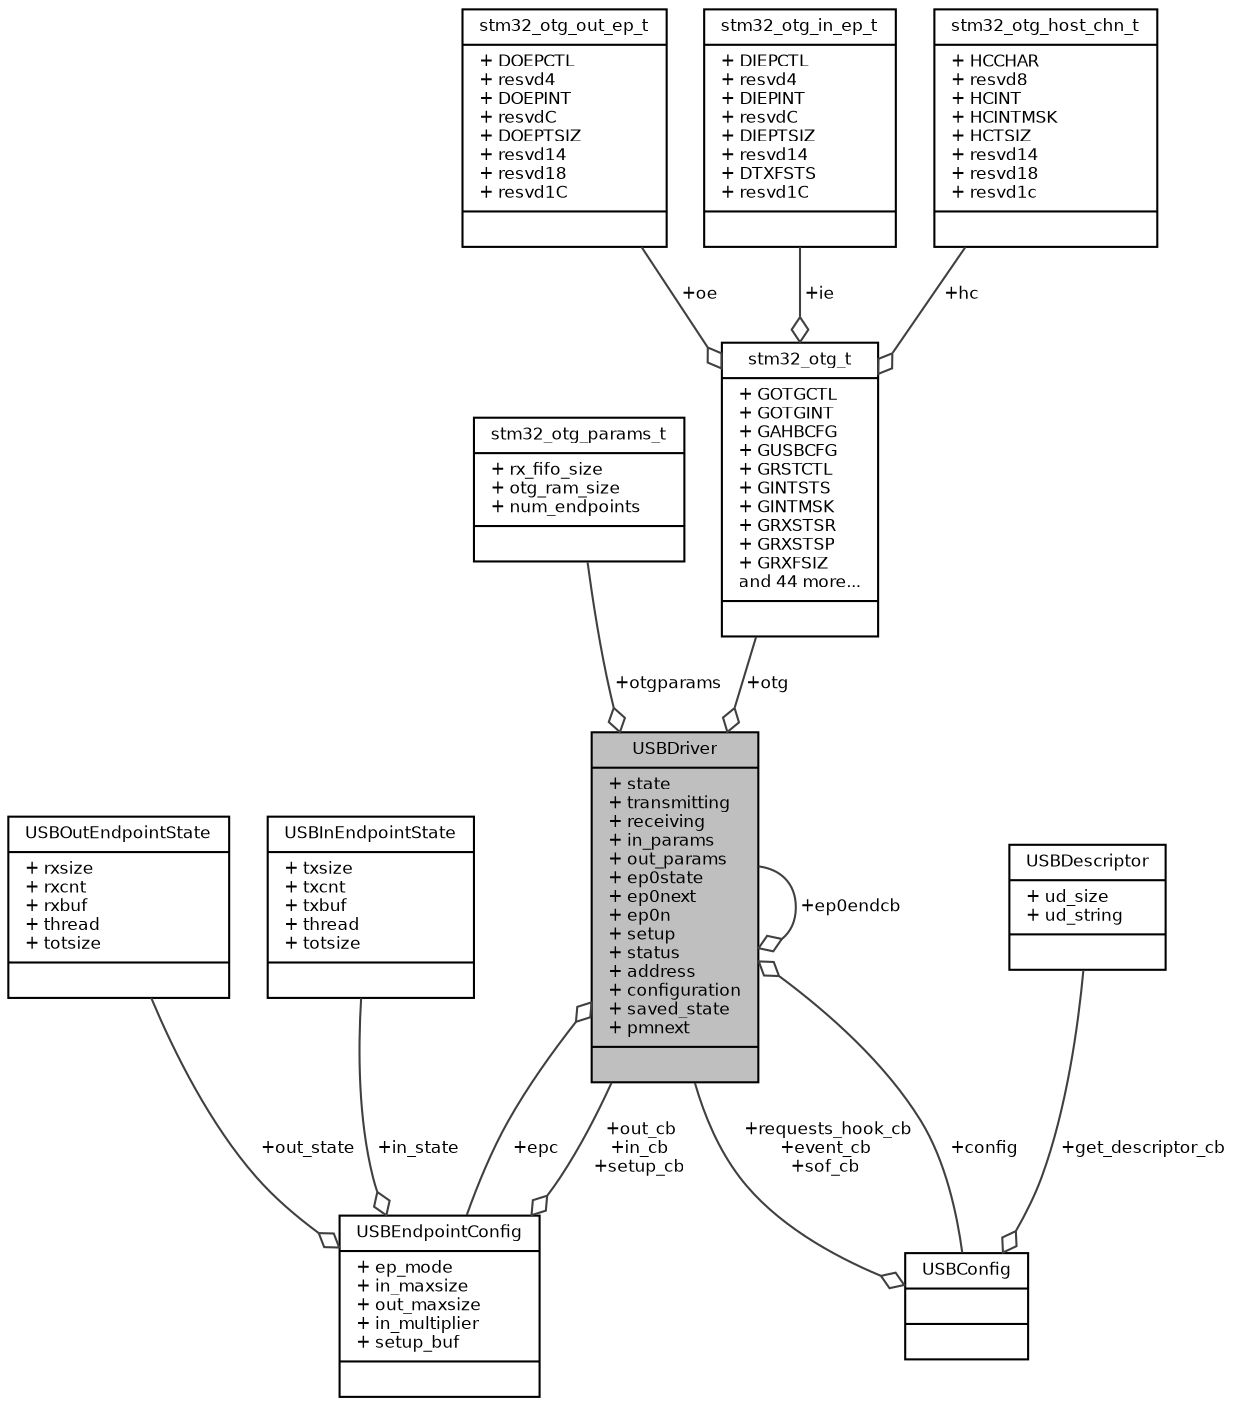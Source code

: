 digraph "USBDriver"
{
  bgcolor="transparent";
  edge [fontname="Helvetica",fontsize="8",labelfontname="Helvetica",labelfontsize="8"];
  node [fontname="Helvetica",fontsize="8",shape=record];
  Node1 [label="{USBDriver\n|+ state\l+ transmitting\l+ receiving\l+ in_params\l+ out_params\l+ ep0state\l+ ep0next\l+ ep0n\l+ setup\l+ status\l+ address\l+ configuration\l+ saved_state\l+ pmnext\l|}",height=0.2,width=0.4,color="black", fillcolor="grey75", style="filled", fontcolor="black"];
  Node2 -> Node1 [color="grey25",fontsize="8",style="solid",label=" +config" ,arrowhead="odiamond",fontname="Helvetica"];
  Node2 [label="{USBConfig\n||}",height=0.2,width=0.4,color="black",URL="$struct_u_s_b_config.html",tooltip="Type of an USB driver configuration structure. "];
  Node3 -> Node2 [color="grey25",fontsize="8",style="solid",label=" +get_descriptor_cb" ,arrowhead="odiamond",fontname="Helvetica"];
  Node3 [label="{USBDescriptor\n|+ ud_size\l+ ud_string\l|}",height=0.2,width=0.4,color="black",URL="$struct_u_s_b_descriptor.html",tooltip="Type of an USB descriptor. "];
  Node1 -> Node2 [color="grey25",fontsize="8",style="solid",label=" +requests_hook_cb\n+event_cb\n+sof_cb" ,arrowhead="odiamond",fontname="Helvetica"];
  Node4 -> Node1 [color="grey25",fontsize="8",style="solid",label=" +otgparams" ,arrowhead="odiamond",fontname="Helvetica"];
  Node4 [label="{stm32_otg_params_t\n|+ rx_fifo_size\l+ otg_ram_size\l+ num_endpoints\l|}",height=0.2,width=0.4,color="black",URL="$structstm32__otg__params__t.html",tooltip="Peripheral-specific parameters block. "];
  Node1 -> Node1 [color="grey25",fontsize="8",style="solid",label=" +ep0endcb" ,arrowhead="odiamond",fontname="Helvetica"];
  Node5 -> Node1 [color="grey25",fontsize="8",style="solid",label=" +epc" ,arrowhead="odiamond",fontname="Helvetica"];
  Node5 [label="{USBEndpointConfig\n|+ ep_mode\l+ in_maxsize\l+ out_maxsize\l+ in_multiplier\l+ setup_buf\l|}",height=0.2,width=0.4,color="black",URL="$struct_u_s_b_endpoint_config.html",tooltip="Type of an USB endpoint configuration structure. "];
  Node6 -> Node5 [color="grey25",fontsize="8",style="solid",label=" +out_state" ,arrowhead="odiamond",fontname="Helvetica"];
  Node6 [label="{USBOutEndpointState\n|+ rxsize\l+ rxcnt\l+ rxbuf\l+ thread\l+ totsize\l|}",height=0.2,width=0.4,color="black",URL="$struct_u_s_b_out_endpoint_state.html",tooltip="Type of an OUT endpoint state structure. "];
  Node1 -> Node5 [color="grey25",fontsize="8",style="solid",label=" +out_cb\n+in_cb\n+setup_cb" ,arrowhead="odiamond",fontname="Helvetica"];
  Node7 -> Node5 [color="grey25",fontsize="8",style="solid",label=" +in_state" ,arrowhead="odiamond",fontname="Helvetica"];
  Node7 [label="{USBInEndpointState\n|+ txsize\l+ txcnt\l+ txbuf\l+ thread\l+ totsize\l|}",height=0.2,width=0.4,color="black",URL="$struct_u_s_b_in_endpoint_state.html",tooltip="Type of an IN endpoint state structure. "];
  Node8 -> Node1 [color="grey25",fontsize="8",style="solid",label=" +otg" ,arrowhead="odiamond",fontname="Helvetica"];
  Node8 [label="{stm32_otg_t\n|+ GOTGCTL\l+ GOTGINT\l+ GAHBCFG\l+ GUSBCFG\l+ GRSTCTL\l+ GINTSTS\l+ GINTMSK\l+ GRXSTSR\l+ GRXSTSP\l+ GRXFSIZ\land 44 more...\l|}",height=0.2,width=0.4,color="black",URL="$structstm32__otg__t.html",tooltip="USB registers memory map. "];
  Node9 -> Node8 [color="grey25",fontsize="8",style="solid",label=" +oe" ,arrowhead="odiamond",fontname="Helvetica"];
  Node9 [label="{stm32_otg_out_ep_t\n|+ DOEPCTL\l+ resvd4\l+ DOEPINT\l+ resvdC\l+ DOEPTSIZ\l+ resvd14\l+ resvd18\l+ resvd1C\l|}",height=0.2,width=0.4,color="black",URL="$structstm32__otg__out__ep__t.html",tooltip="Device output endpoint registers group. "];
  Node10 -> Node8 [color="grey25",fontsize="8",style="solid",label=" +ie" ,arrowhead="odiamond",fontname="Helvetica"];
  Node10 [label="{stm32_otg_in_ep_t\n|+ DIEPCTL\l+ resvd4\l+ DIEPINT\l+ resvdC\l+ DIEPTSIZ\l+ resvd14\l+ DTXFSTS\l+ resvd1C\l|}",height=0.2,width=0.4,color="black",URL="$structstm32__otg__in__ep__t.html",tooltip="Device input endpoint registers group. "];
  Node11 -> Node8 [color="grey25",fontsize="8",style="solid",label=" +hc" ,arrowhead="odiamond",fontname="Helvetica"];
  Node11 [label="{stm32_otg_host_chn_t\n|+ HCCHAR\l+ resvd8\l+ HCINT\l+ HCINTMSK\l+ HCTSIZ\l+ resvd14\l+ resvd18\l+ resvd1c\l|}",height=0.2,width=0.4,color="black",URL="$structstm32__otg__host__chn__t.html",tooltip="Host channel registers group. "];
}
